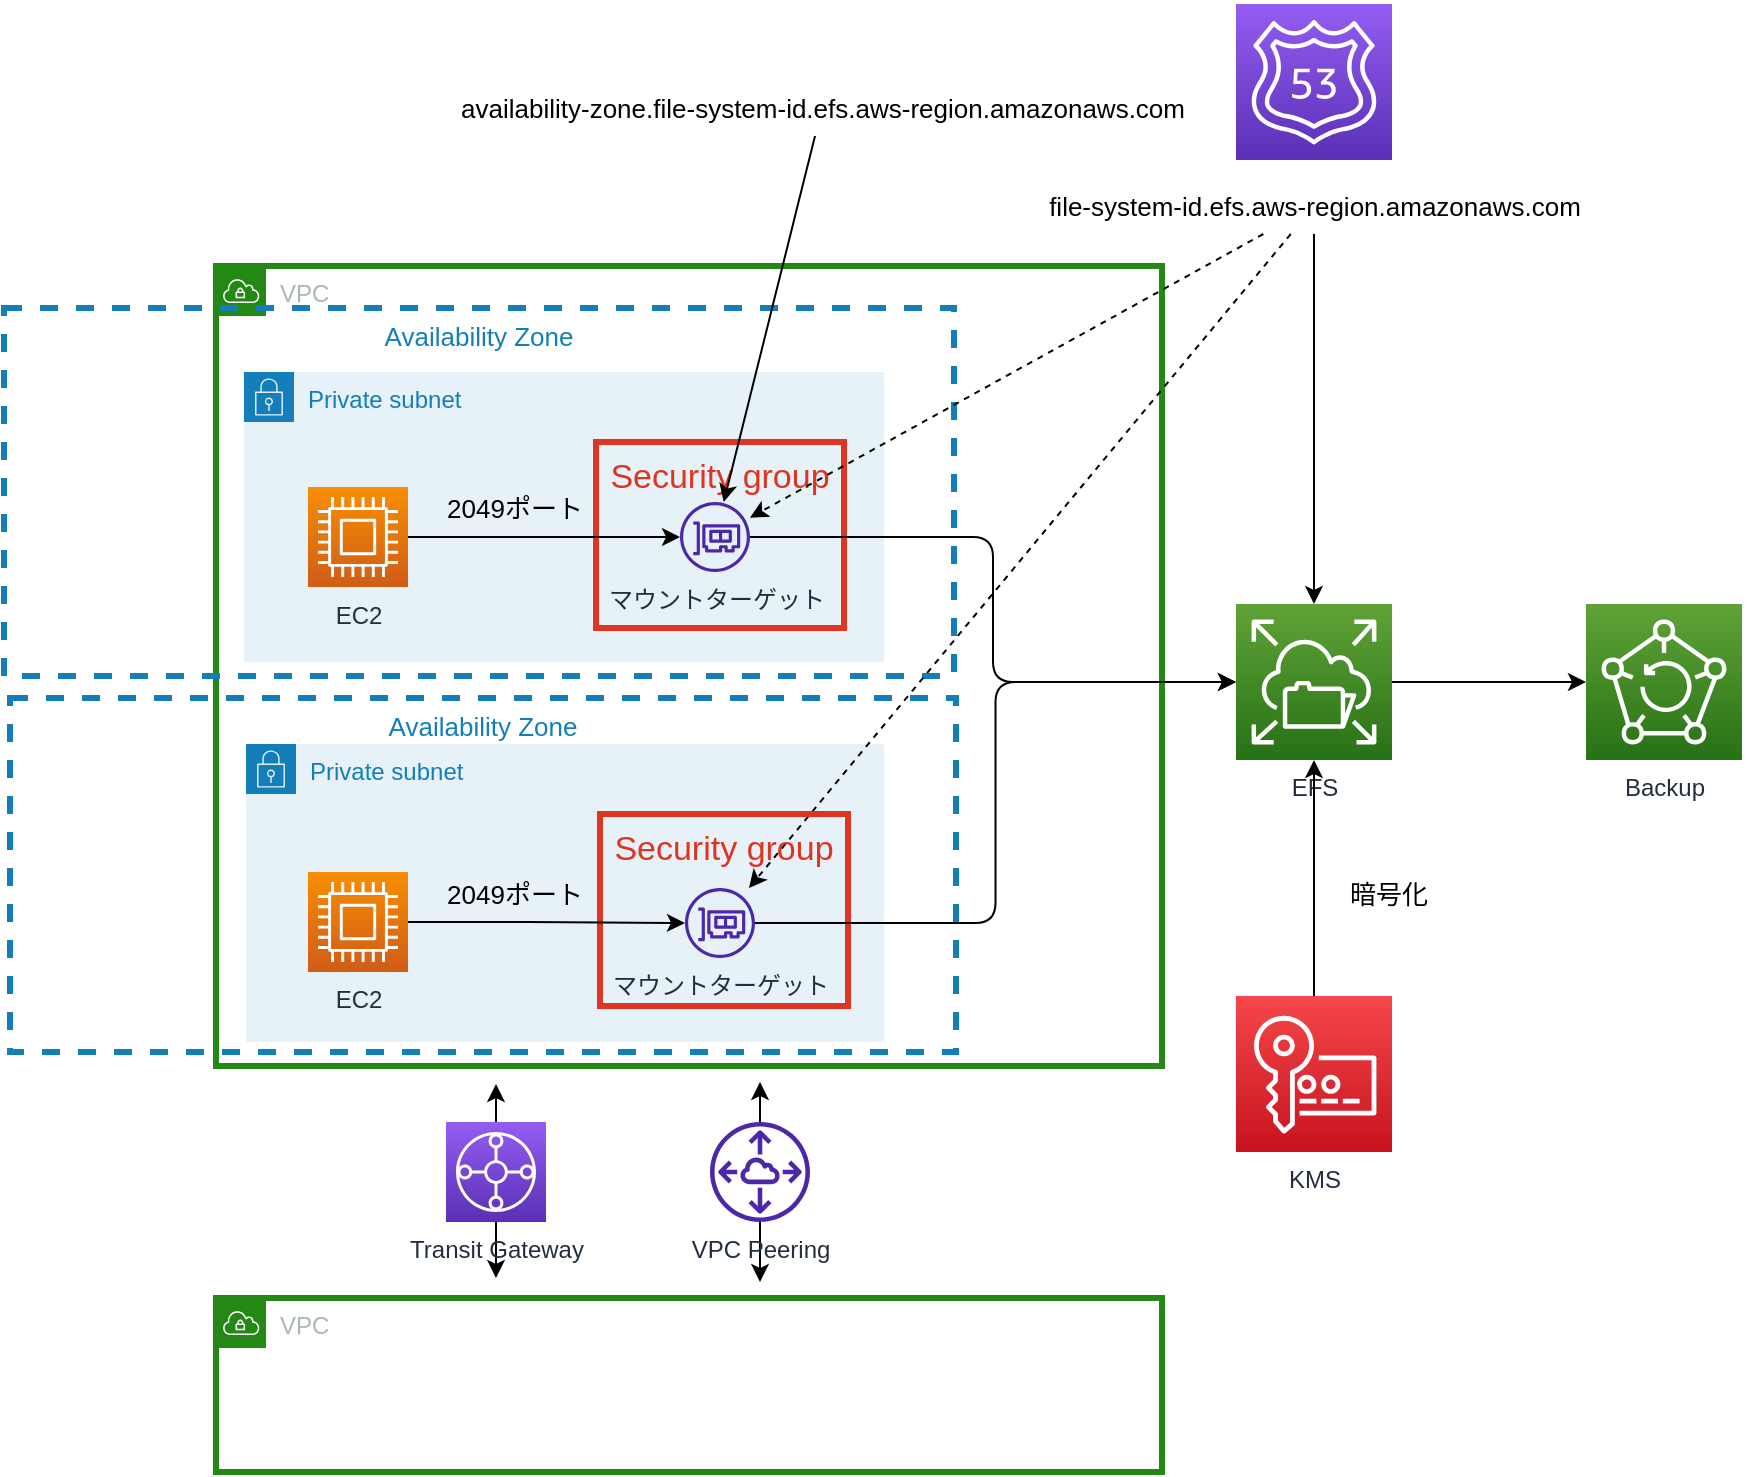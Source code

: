 <mxfile>
    <diagram id="dLi9v361yu8v_5P07Nyz" name="Page-2">
        <mxGraphModel dx="846" dy="779" grid="0" gridSize="10" guides="1" tooltips="1" connect="1" arrows="1" fold="1" page="1" pageScale="1" pageWidth="1169" pageHeight="827" background="#ffffff" math="0" shadow="0">
            <root>
                <mxCell id="0"/>
                <mxCell id="1" parent="0"/>
                <mxCell id="3YBmxyfWrJCrop1OtzRI-1" value="VPC" style="points=[[0,0],[0.25,0],[0.5,0],[0.75,0],[1,0],[1,0.25],[1,0.5],[1,0.75],[1,1],[0.75,1],[0.5,1],[0.25,1],[0,1],[0,0.75],[0,0.5],[0,0.25]];outlineConnect=0;gradientColor=none;html=1;whiteSpace=wrap;fontSize=12;fontStyle=0;container=0;pointerEvents=0;collapsible=0;recursiveResize=0;shape=mxgraph.aws4.group;grIcon=mxgraph.aws4.group_vpc;strokeColor=#248814;fillColor=none;verticalAlign=top;align=left;spacingLeft=30;fontColor=#AAB7B8;dashed=0;strokeWidth=3;" vertex="1" parent="1">
                    <mxGeometry x="273" y="191" width="473" height="400" as="geometry"/>
                </mxCell>
                <mxCell id="wZymyNCZh6rcnGvRi5B4-2" style="edgeStyle=orthogonalEdgeStyle;html=1;strokeColor=#000000;strokeWidth=1;fontSize=13;fontColor=#000000;" edge="1" parent="1" source="3YBmxyfWrJCrop1OtzRI-4" target="wZymyNCZh6rcnGvRi5B4-1">
                    <mxGeometry relative="1" as="geometry"/>
                </mxCell>
                <mxCell id="3YBmxyfWrJCrop1OtzRI-4" value="EFS" style="sketch=0;points=[[0,0,0],[0.25,0,0],[0.5,0,0],[0.75,0,0],[1,0,0],[0,1,0],[0.25,1,0],[0.5,1,0],[0.75,1,0],[1,1,0],[0,0.25,0],[0,0.5,0],[0,0.75,0],[1,0.25,0],[1,0.5,0],[1,0.75,0]];outlineConnect=0;fontColor=#232F3E;gradientColor=#60A337;gradientDirection=north;fillColor=#277116;strokeColor=#ffffff;dashed=0;verticalLabelPosition=bottom;verticalAlign=top;align=center;html=1;fontSize=12;fontStyle=0;aspect=fixed;shape=mxgraph.aws4.resourceIcon;resIcon=mxgraph.aws4.elastic_file_system;strokeWidth=3;" vertex="1" parent="1">
                    <mxGeometry x="783" y="360" width="78" height="78" as="geometry"/>
                </mxCell>
                <mxCell id="3YBmxyfWrJCrop1OtzRI-17" value="Availability Zone" style="fillColor=none;strokeColor=#147EBA;dashed=1;verticalAlign=top;fontStyle=0;fontColor=#147EBA;strokeWidth=3;fontSize=13;" vertex="1" parent="1">
                    <mxGeometry x="167" y="212" width="475" height="184" as="geometry"/>
                </mxCell>
                <mxCell id="3YBmxyfWrJCrop1OtzRI-2" value="Private subnet" style="points=[[0,0],[0.25,0],[0.5,0],[0.75,0],[1,0],[1,0.25],[1,0.5],[1,0.75],[1,1],[0.75,1],[0.5,1],[0.25,1],[0,1],[0,0.75],[0,0.5],[0,0.25]];outlineConnect=0;gradientColor=none;html=1;whiteSpace=wrap;fontSize=12;fontStyle=0;container=1;pointerEvents=0;collapsible=0;recursiveResize=0;shape=mxgraph.aws4.group;grIcon=mxgraph.aws4.group_security_group;grStroke=0;strokeColor=#147EBA;fillColor=#E6F2F8;verticalAlign=top;align=left;spacingLeft=30;fontColor=#147EBA;dashed=0;strokeWidth=3;" vertex="1" parent="1">
                    <mxGeometry x="287" y="244" width="320" height="145" as="geometry"/>
                </mxCell>
                <mxCell id="3YBmxyfWrJCrop1OtzRI-6" value="Security group" style="fillColor=none;strokeColor=#DD3522;verticalAlign=top;fontStyle=0;fontColor=#DD3522;strokeWidth=3;fontSize=17;" vertex="1" parent="3YBmxyfWrJCrop1OtzRI-2">
                    <mxGeometry x="176" y="35" width="124" height="93" as="geometry"/>
                </mxCell>
                <mxCell id="3YBmxyfWrJCrop1OtzRI-8" value="マウントターゲット" style="sketch=0;outlineConnect=0;fontColor=#232F3E;gradientColor=none;fillColor=#4D27AA;strokeColor=none;dashed=0;verticalLabelPosition=bottom;verticalAlign=top;align=center;html=1;fontSize=12;fontStyle=0;aspect=fixed;pointerEvents=1;shape=mxgraph.aws4.elastic_network_interface;strokeWidth=3;" vertex="1" parent="3YBmxyfWrJCrop1OtzRI-2">
                    <mxGeometry x="218" y="65" width="35" height="35" as="geometry"/>
                </mxCell>
                <mxCell id="3YBmxyfWrJCrop1OtzRI-12" style="edgeStyle=orthogonalEdgeStyle;html=1;strokeColor=#000000;strokeWidth=1;fontSize=17;fontColor=#000000;" edge="1" parent="3YBmxyfWrJCrop1OtzRI-2" source="3YBmxyfWrJCrop1OtzRI-11" target="3YBmxyfWrJCrop1OtzRI-8">
                    <mxGeometry relative="1" as="geometry"/>
                </mxCell>
                <mxCell id="3YBmxyfWrJCrop1OtzRI-11" value="EC2" style="sketch=0;points=[[0,0,0],[0.25,0,0],[0.5,0,0],[0.75,0,0],[1,0,0],[0,1,0],[0.25,1,0],[0.5,1,0],[0.75,1,0],[1,1,0],[0,0.25,0],[0,0.5,0],[0,0.75,0],[1,0.25,0],[1,0.5,0],[1,0.75,0]];outlineConnect=0;fontColor=#232F3E;gradientColor=#F78E04;gradientDirection=north;fillColor=#D05C17;strokeColor=#ffffff;dashed=0;verticalLabelPosition=bottom;verticalAlign=top;align=center;html=1;fontSize=12;fontStyle=0;aspect=fixed;shape=mxgraph.aws4.resourceIcon;resIcon=mxgraph.aws4.compute;strokeWidth=3;" vertex="1" parent="3YBmxyfWrJCrop1OtzRI-2">
                    <mxGeometry x="32" y="57.5" width="50" height="50" as="geometry"/>
                </mxCell>
                <mxCell id="3YBmxyfWrJCrop1OtzRI-16" value="2049ポート" style="text;html=1;align=center;verticalAlign=middle;resizable=0;points=[];autosize=1;strokeColor=none;fillColor=none;fontSize=13;fontColor=#000000;" vertex="1" parent="3YBmxyfWrJCrop1OtzRI-2">
                    <mxGeometry x="92" y="54" width="86" height="28" as="geometry"/>
                </mxCell>
                <mxCell id="3YBmxyfWrJCrop1OtzRI-3" value="Private subnet" style="points=[[0,0],[0.25,0],[0.5,0],[0.75,0],[1,0],[1,0.25],[1,0.5],[1,0.75],[1,1],[0.75,1],[0.5,1],[0.25,1],[0,1],[0,0.75],[0,0.5],[0,0.25]];outlineConnect=0;gradientColor=none;html=1;whiteSpace=wrap;fontSize=12;fontStyle=0;container=1;pointerEvents=0;collapsible=0;recursiveResize=0;shape=mxgraph.aws4.group;grIcon=mxgraph.aws4.group_security_group;grStroke=0;strokeColor=#147EBA;fillColor=#E6F2F8;verticalAlign=top;align=left;spacingLeft=30;fontColor=#147EBA;dashed=0;strokeWidth=3;" vertex="1" parent="1">
                    <mxGeometry x="288" y="430" width="319" height="149" as="geometry"/>
                </mxCell>
                <mxCell id="3YBmxyfWrJCrop1OtzRI-18" value="Availability Zone" style="fillColor=none;strokeColor=#147EBA;dashed=1;verticalAlign=top;fontStyle=0;fontColor=#147EBA;strokeWidth=3;fontSize=13;" vertex="1" parent="1">
                    <mxGeometry x="170" y="407" width="473" height="177" as="geometry"/>
                </mxCell>
                <mxCell id="wZymyNCZh6rcnGvRi5B4-1" value="Backup" style="sketch=0;points=[[0,0,0],[0.25,0,0],[0.5,0,0],[0.75,0,0],[1,0,0],[0,1,0],[0.25,1,0],[0.5,1,0],[0.75,1,0],[1,1,0],[0,0.25,0],[0,0.5,0],[0,0.75,0],[1,0.25,0],[1,0.5,0],[1,0.75,0]];outlineConnect=0;fontColor=#232F3E;gradientColor=#60A337;gradientDirection=north;fillColor=#277116;strokeColor=#ffffff;dashed=0;verticalLabelPosition=bottom;verticalAlign=top;align=center;html=1;fontSize=12;fontStyle=0;aspect=fixed;shape=mxgraph.aws4.resourceIcon;resIcon=mxgraph.aws4.backup;strokeWidth=3;" vertex="1" parent="1">
                    <mxGeometry x="958" y="360" width="78" height="78" as="geometry"/>
                </mxCell>
                <mxCell id="wZymyNCZh6rcnGvRi5B4-4" style="edgeStyle=orthogonalEdgeStyle;html=1;strokeColor=#000000;strokeWidth=1;fontSize=13;fontColor=#000000;" edge="1" parent="1" source="wZymyNCZh6rcnGvRi5B4-3" target="3YBmxyfWrJCrop1OtzRI-4">
                    <mxGeometry relative="1" as="geometry"/>
                </mxCell>
                <mxCell id="wZymyNCZh6rcnGvRi5B4-3" value="KMS" style="sketch=0;points=[[0,0,0],[0.25,0,0],[0.5,0,0],[0.75,0,0],[1,0,0],[0,1,0],[0.25,1,0],[0.5,1,0],[0.75,1,0],[1,1,0],[0,0.25,0],[0,0.5,0],[0,0.75,0],[1,0.25,0],[1,0.5,0],[1,0.75,0]];outlineConnect=0;fontColor=#232F3E;gradientColor=#F54749;gradientDirection=north;fillColor=#C7131F;strokeColor=#ffffff;dashed=0;verticalLabelPosition=bottom;verticalAlign=top;align=center;html=1;fontSize=12;fontStyle=0;aspect=fixed;shape=mxgraph.aws4.resourceIcon;resIcon=mxgraph.aws4.key_management_service;strokeWidth=3;" vertex="1" parent="1">
                    <mxGeometry x="783" y="556" width="78" height="78" as="geometry"/>
                </mxCell>
                <mxCell id="wZymyNCZh6rcnGvRi5B4-8" style="edgeStyle=orthogonalEdgeStyle;html=1;strokeColor=#000000;strokeWidth=1;fontSize=13;fontColor=#000000;" edge="1" parent="1" source="wZymyNCZh6rcnGvRi5B4-6" target="3YBmxyfWrJCrop1OtzRI-4">
                    <mxGeometry relative="1" as="geometry"/>
                </mxCell>
                <mxCell id="wZymyNCZh6rcnGvRi5B4-9" style="html=1;strokeColor=#000000;strokeWidth=1;fontSize=13;fontColor=#000000;dashed=1;" edge="1" parent="1" source="wZymyNCZh6rcnGvRi5B4-6" target="3YBmxyfWrJCrop1OtzRI-8">
                    <mxGeometry relative="1" as="geometry"/>
                </mxCell>
                <mxCell id="wZymyNCZh6rcnGvRi5B4-10" style="html=1;dashed=1;strokeColor=#000000;strokeWidth=1;fontSize=13;fontColor=#000000;" edge="1" parent="1" source="wZymyNCZh6rcnGvRi5B4-6" target="wZymyNCZh6rcnGvRi5B4-12">
                    <mxGeometry relative="1" as="geometry"/>
                </mxCell>
                <mxCell id="wZymyNCZh6rcnGvRi5B4-6" value="file-system-id.efs.aws-region.amazonaws.com" style="text;html=1;align=center;verticalAlign=middle;resizable=0;points=[];autosize=1;strokeColor=none;fillColor=none;fontSize=13;fontColor=#000000;" vertex="1" parent="1">
                    <mxGeometry x="680" y="147" width="284" height="28" as="geometry"/>
                </mxCell>
                <mxCell id="wZymyNCZh6rcnGvRi5B4-7" value="" style="sketch=0;points=[[0,0,0],[0.25,0,0],[0.5,0,0],[0.75,0,0],[1,0,0],[0,1,0],[0.25,1,0],[0.5,1,0],[0.75,1,0],[1,1,0],[0,0.25,0],[0,0.5,0],[0,0.75,0],[1,0.25,0],[1,0.5,0],[1,0.75,0]];outlineConnect=0;fontColor=#232F3E;gradientColor=#945DF2;gradientDirection=north;fillColor=#5A30B5;strokeColor=#ffffff;dashed=0;verticalLabelPosition=bottom;verticalAlign=top;align=center;html=1;fontSize=12;fontStyle=0;aspect=fixed;shape=mxgraph.aws4.resourceIcon;resIcon=mxgraph.aws4.route_53;strokeWidth=3;" vertex="1" parent="1">
                    <mxGeometry x="783" y="60" width="78" height="78" as="geometry"/>
                </mxCell>
                <mxCell id="wZymyNCZh6rcnGvRi5B4-11" value="Security group" style="fillColor=none;strokeColor=#DD3522;verticalAlign=top;fontStyle=0;fontColor=#DD3522;strokeWidth=3;fontSize=17;" vertex="1" parent="1">
                    <mxGeometry x="465" y="465" width="124" height="96" as="geometry"/>
                </mxCell>
                <mxCell id="wZymyNCZh6rcnGvRi5B4-19" style="edgeStyle=orthogonalEdgeStyle;html=1;entryX=0;entryY=0.5;entryDx=0;entryDy=0;entryPerimeter=0;strokeColor=#000000;strokeWidth=1;fontSize=13;fontColor=#000000;" edge="1" parent="1" source="wZymyNCZh6rcnGvRi5B4-12" target="3YBmxyfWrJCrop1OtzRI-4">
                    <mxGeometry relative="1" as="geometry"/>
                </mxCell>
                <mxCell id="wZymyNCZh6rcnGvRi5B4-12" value="マウントターゲット" style="sketch=0;outlineConnect=0;fontColor=#232F3E;gradientColor=none;fillColor=#4D27AA;strokeColor=none;dashed=0;verticalLabelPosition=bottom;verticalAlign=top;align=center;html=1;fontSize=12;fontStyle=0;aspect=fixed;pointerEvents=1;shape=mxgraph.aws4.elastic_network_interface;strokeWidth=3;" vertex="1" parent="1">
                    <mxGeometry x="507.5" y="502" width="35" height="35" as="geometry"/>
                </mxCell>
                <mxCell id="wZymyNCZh6rcnGvRi5B4-13" style="edgeStyle=orthogonalEdgeStyle;html=1;strokeColor=#000000;strokeWidth=1;fontSize=17;fontColor=#000000;" edge="1" parent="1" source="wZymyNCZh6rcnGvRi5B4-14" target="wZymyNCZh6rcnGvRi5B4-12">
                    <mxGeometry relative="1" as="geometry">
                        <mxPoint x="509.5" y="519.5" as="targetPoint"/>
                    </mxGeometry>
                </mxCell>
                <mxCell id="wZymyNCZh6rcnGvRi5B4-14" value="EC2" style="sketch=0;points=[[0,0,0],[0.25,0,0],[0.5,0,0],[0.75,0,0],[1,0,0],[0,1,0],[0.25,1,0],[0.5,1,0],[0.75,1,0],[1,1,0],[0,0.25,0],[0,0.5,0],[0,0.75,0],[1,0.25,0],[1,0.5,0],[1,0.75,0]];outlineConnect=0;fontColor=#232F3E;gradientColor=#F78E04;gradientDirection=north;fillColor=#D05C17;strokeColor=#ffffff;dashed=0;verticalLabelPosition=bottom;verticalAlign=top;align=center;html=1;fontSize=12;fontStyle=0;aspect=fixed;shape=mxgraph.aws4.resourceIcon;resIcon=mxgraph.aws4.compute;strokeWidth=3;" vertex="1" parent="1">
                    <mxGeometry x="319" y="494" width="50" height="50" as="geometry"/>
                </mxCell>
                <mxCell id="wZymyNCZh6rcnGvRi5B4-15" value="2049ポート" style="text;html=1;align=center;verticalAlign=middle;resizable=0;points=[];autosize=1;strokeColor=none;fillColor=none;fontSize=13;fontColor=#000000;" vertex="1" parent="1">
                    <mxGeometry x="379" y="490.5" width="86" height="28" as="geometry"/>
                </mxCell>
                <mxCell id="wZymyNCZh6rcnGvRi5B4-17" style="html=1;strokeColor=#000000;strokeWidth=1;fontSize=13;fontColor=#000000;" edge="1" parent="1" source="wZymyNCZh6rcnGvRi5B4-16" target="3YBmxyfWrJCrop1OtzRI-8">
                    <mxGeometry relative="1" as="geometry"/>
                </mxCell>
                <mxCell id="wZymyNCZh6rcnGvRi5B4-16" value="availability-zone.file-system-id.efs.aws-region.amazonaws.com" style="text;html=1;align=center;verticalAlign=middle;resizable=0;points=[];autosize=1;strokeColor=none;fillColor=none;fontSize=13;fontColor=#000000;" vertex="1" parent="1">
                    <mxGeometry x="386" y="98" width="380" height="28" as="geometry"/>
                </mxCell>
                <mxCell id="wZymyNCZh6rcnGvRi5B4-18" style="edgeStyle=orthogonalEdgeStyle;html=1;entryX=0;entryY=0.5;entryDx=0;entryDy=0;entryPerimeter=0;strokeColor=#000000;strokeWidth=1;fontSize=13;fontColor=#000000;" edge="1" parent="1" source="3YBmxyfWrJCrop1OtzRI-8" target="3YBmxyfWrJCrop1OtzRI-4">
                    <mxGeometry relative="1" as="geometry"/>
                </mxCell>
                <mxCell id="wZymyNCZh6rcnGvRi5B4-20" value="暗号化" style="text;html=1;align=center;verticalAlign=middle;resizable=0;points=[];autosize=1;strokeColor=none;fillColor=none;fontSize=13;fontColor=#000000;" vertex="1" parent="1">
                    <mxGeometry x="830" y="490.5" width="57" height="28" as="geometry"/>
                </mxCell>
                <mxCell id="wZymyNCZh6rcnGvRi5B4-21" value="VPC" style="points=[[0,0],[0.25,0],[0.5,0],[0.75,0],[1,0],[1,0.25],[1,0.5],[1,0.75],[1,1],[0.75,1],[0.5,1],[0.25,1],[0,1],[0,0.75],[0,0.5],[0,0.25]];outlineConnect=0;gradientColor=none;html=1;whiteSpace=wrap;fontSize=12;fontStyle=0;container=0;pointerEvents=0;collapsible=0;recursiveResize=0;shape=mxgraph.aws4.group;grIcon=mxgraph.aws4.group_vpc;strokeColor=#248814;fillColor=none;verticalAlign=top;align=left;spacingLeft=30;fontColor=#AAB7B8;dashed=0;strokeWidth=3;" vertex="1" parent="1">
                    <mxGeometry x="273" y="707" width="473" height="87" as="geometry"/>
                </mxCell>
                <mxCell id="wZymyNCZh6rcnGvRi5B4-24" style="edgeStyle=none;html=1;strokeColor=#000000;strokeWidth=1;fontSize=13;fontColor=#000000;" edge="1" parent="1" source="wZymyNCZh6rcnGvRi5B4-22">
                    <mxGeometry relative="1" as="geometry">
                        <mxPoint x="413" y="600" as="targetPoint"/>
                    </mxGeometry>
                </mxCell>
                <mxCell id="wZymyNCZh6rcnGvRi5B4-28" style="edgeStyle=none;html=1;strokeColor=#000000;strokeWidth=1;fontSize=13;fontColor=#000000;" edge="1" parent="1" source="wZymyNCZh6rcnGvRi5B4-22">
                    <mxGeometry relative="1" as="geometry">
                        <mxPoint x="413" y="697" as="targetPoint"/>
                    </mxGeometry>
                </mxCell>
                <mxCell id="wZymyNCZh6rcnGvRi5B4-22" value="Transit Gateway" style="sketch=0;points=[[0,0,0],[0.25,0,0],[0.5,0,0],[0.75,0,0],[1,0,0],[0,1,0],[0.25,1,0],[0.5,1,0],[0.75,1,0],[1,1,0],[0,0.25,0],[0,0.5,0],[0,0.75,0],[1,0.25,0],[1,0.5,0],[1,0.75,0]];outlineConnect=0;fontColor=#232F3E;gradientColor=#945DF2;gradientDirection=north;fillColor=#5A30B5;strokeColor=#ffffff;dashed=0;verticalLabelPosition=bottom;verticalAlign=top;align=center;html=1;fontSize=12;fontStyle=0;aspect=fixed;shape=mxgraph.aws4.resourceIcon;resIcon=mxgraph.aws4.transit_gateway;strokeWidth=3;" vertex="1" parent="1">
                    <mxGeometry x="388" y="619" width="50" height="50" as="geometry"/>
                </mxCell>
                <mxCell id="wZymyNCZh6rcnGvRi5B4-25" style="edgeStyle=none;html=1;strokeColor=#000000;strokeWidth=1;fontSize=13;fontColor=#000000;" edge="1" parent="1" source="wZymyNCZh6rcnGvRi5B4-23">
                    <mxGeometry relative="1" as="geometry">
                        <mxPoint x="545" y="599" as="targetPoint"/>
                    </mxGeometry>
                </mxCell>
                <mxCell id="wZymyNCZh6rcnGvRi5B4-27" style="edgeStyle=none;html=1;strokeColor=#000000;strokeWidth=1;fontSize=13;fontColor=#000000;" edge="1" parent="1" source="wZymyNCZh6rcnGvRi5B4-23">
                    <mxGeometry relative="1" as="geometry">
                        <mxPoint x="545" y="699" as="targetPoint"/>
                    </mxGeometry>
                </mxCell>
                <mxCell id="wZymyNCZh6rcnGvRi5B4-23" value="VPC Peering" style="sketch=0;outlineConnect=0;fontColor=#232F3E;gradientColor=none;fillColor=#4D27AA;strokeColor=none;dashed=0;verticalLabelPosition=bottom;verticalAlign=top;align=center;html=1;fontSize=12;fontStyle=0;aspect=fixed;pointerEvents=1;shape=mxgraph.aws4.peering;strokeWidth=3;" vertex="1" parent="1">
                    <mxGeometry x="520" y="619" width="50" height="50" as="geometry"/>
                </mxCell>
            </root>
        </mxGraphModel>
    </diagram>
    <diagram id="QbmbL_SiWcH4aurQE3LG" name="lifecycle">
        <mxGraphModel dx="995" dy="916" grid="0" gridSize="10" guides="1" tooltips="1" connect="1" arrows="1" fold="1" page="1" pageScale="1" pageWidth="1169" pageHeight="827" background="#ffffff" math="0" shadow="0">
            <root>
                <mxCell id="0"/>
                <mxCell id="1" parent="0"/>
                <mxCell id="6" style="edgeStyle=orthogonalEdgeStyle;html=1;entryX=0.5;entryY=0;entryDx=0;entryDy=0;fontSize=12;fontColor=#000000;strokeColor=#B266FF;exitX=1;exitY=0.5;exitDx=0;exitDy=0;fillColor=#6a00ff;strokeWidth=3;" edge="1" parent="1" source="2" target="5">
                    <mxGeometry relative="1" as="geometry"/>
                </mxCell>
                <mxCell id="2" value="Standard" style="fillColor=none;strokeColor=#B266FF;dashed=0;verticalAlign=middle;fontStyle=0;fontColor=#000000;fontSize=17;strokeWidth=3;" vertex="1" parent="1">
                    <mxGeometry x="145" y="131" width="180" height="65" as="geometry"/>
                </mxCell>
                <mxCell id="10" style="edgeStyle=orthogonalEdgeStyle;html=1;entryX=0.25;entryY=1;entryDx=0;entryDy=0;strokeColor=#BD7000;strokeWidth=3;fontSize=12;fontColor=#000000;fillColor=#f0a30a;dashed=1;" edge="1" parent="1" source="3" target="2">
                    <mxGeometry relative="1" as="geometry"/>
                </mxCell>
                <mxCell id="3" value="Archive" style="fillColor=none;strokeColor=#BD7000;dashed=0;verticalAlign=middle;fontStyle=0;fontColor=#000000;fontSize=17;strokeWidth=3;" vertex="1" parent="1">
                    <mxGeometry x="529" y="317" width="180" height="65" as="geometry"/>
                </mxCell>
                <mxCell id="5" value="Infrequent Access(IA)" style="fillColor=none;strokeColor=#001DBC;dashed=0;verticalAlign=middle;fontStyle=0;fontColor=#000000;fontSize=17;strokeWidth=3;" vertex="1" parent="1">
                    <mxGeometry x="299" y="225" width="180" height="65" as="geometry"/>
                </mxCell>
                <mxCell id="7" style="edgeStyle=orthogonalEdgeStyle;html=1;entryX=0.811;entryY=-0.046;entryDx=0;entryDy=0;fontSize=12;fontColor=#000000;strokeColor=#B266FF;exitX=1;exitY=0.5;exitDx=0;exitDy=0;fillColor=#6a00ff;strokeWidth=3;entryPerimeter=0;" edge="1" parent="1" source="2" target="3">
                    <mxGeometry relative="1" as="geometry">
                        <mxPoint x="335" y="173.5" as="sourcePoint"/>
                        <mxPoint x="399" y="235" as="targetPoint"/>
                    </mxGeometry>
                </mxCell>
                <mxCell id="8" style="edgeStyle=orthogonalEdgeStyle;html=1;fontSize=12;fontColor=#000000;strokeColor=#001DBC;exitX=1;exitY=0.5;exitDx=0;exitDy=0;fillColor=#0050ef;strokeWidth=3;" edge="1" parent="1" source="5" target="3">
                    <mxGeometry relative="1" as="geometry">
                        <mxPoint x="335" y="173.5" as="sourcePoint"/>
                        <mxPoint x="399" y="235" as="targetPoint"/>
                    </mxGeometry>
                </mxCell>
                <mxCell id="9" style="edgeStyle=orthogonalEdgeStyle;html=1;fontSize=12;fontColor=#000000;strokeColor=#001DBC;exitX=0;exitY=0.5;exitDx=0;exitDy=0;fillColor=#0050ef;strokeWidth=3;entryX=0.5;entryY=1;entryDx=0;entryDy=0;dashed=1;" edge="1" parent="1" source="5" target="2">
                    <mxGeometry relative="1" as="geometry">
                        <mxPoint x="489" y="267.5" as="sourcePoint"/>
                        <mxPoint x="549" y="327" as="targetPoint"/>
                    </mxGeometry>
                </mxCell>
                <mxCell id="11" value="Default 30 Days" style="text;html=1;align=center;verticalAlign=middle;resizable=0;points=[];autosize=1;strokeColor=none;fillColor=none;fontSize=17;fontColor=#000000;" vertex="1" parent="1">
                    <mxGeometry x="394" y="176" width="139" height="32" as="geometry"/>
                </mxCell>
                <mxCell id="12" value="Default 90 Days" style="text;html=1;align=center;verticalAlign=middle;resizable=0;points=[];autosize=1;strokeColor=none;fillColor=none;fontSize=17;fontColor=#000000;" vertex="1" parent="1">
                    <mxGeometry x="533" y="217" width="139" height="32" as="geometry"/>
                </mxCell>
            </root>
        </mxGraphModel>
    </diagram>
    <diagram name="Copy of Page-2" id="uykZzDiW8_bZ6SpeOXKz">
        <mxGraphModel dx="846" dy="779" grid="0" gridSize="10" guides="1" tooltips="1" connect="1" arrows="1" fold="1" page="1" pageScale="1" pageWidth="1169" pageHeight="827" background="#ffffff" math="0" shadow="0">
            <root>
                <mxCell id="IKhD2_iMXHgRaTMyU-y5-0"/>
                <mxCell id="IKhD2_iMXHgRaTMyU-y5-1" parent="IKhD2_iMXHgRaTMyU-y5-0"/>
                <mxCell id="IKhD2_iMXHgRaTMyU-y5-2" value="VPC" style="points=[[0,0],[0.25,0],[0.5,0],[0.75,0],[1,0],[1,0.25],[1,0.5],[1,0.75],[1,1],[0.75,1],[0.5,1],[0.25,1],[0,1],[0,0.75],[0,0.5],[0,0.25]];outlineConnect=0;gradientColor=none;html=1;whiteSpace=wrap;fontSize=12;fontStyle=0;container=0;pointerEvents=0;collapsible=0;recursiveResize=0;shape=mxgraph.aws4.group;grIcon=mxgraph.aws4.group_vpc;strokeColor=#248814;fillColor=none;verticalAlign=top;align=left;spacingLeft=30;fontColor=#AAB7B8;dashed=0;strokeWidth=3;" vertex="1" parent="IKhD2_iMXHgRaTMyU-y5-1">
                    <mxGeometry x="273" y="35" width="473" height="400" as="geometry"/>
                </mxCell>
                <mxCell id="IKhD2_iMXHgRaTMyU-y5-5" value="EFS" style="sketch=0;points=[[0,0,0],[0.25,0,0],[0.5,0,0],[0.75,0,0],[1,0,0],[0,1,0],[0.25,1,0],[0.5,1,0],[0.75,1,0],[1,1,0],[0,0.25,0],[0,0.5,0],[0,0.75,0],[1,0.25,0],[1,0.5,0],[1,0.75,0]];outlineConnect=0;fontColor=#232F3E;gradientColor=#60A337;gradientDirection=north;fillColor=#277116;strokeColor=#ffffff;dashed=0;verticalLabelPosition=bottom;verticalAlign=top;align=center;html=1;fontSize=12;fontStyle=0;aspect=fixed;shape=mxgraph.aws4.resourceIcon;resIcon=mxgraph.aws4.elastic_file_system;strokeWidth=3;" vertex="1" parent="IKhD2_iMXHgRaTMyU-y5-1">
                    <mxGeometry x="783" y="204" width="78" height="78" as="geometry"/>
                </mxCell>
                <mxCell id="IKhD2_iMXHgRaTMyU-y5-6" value="Availability Zone" style="fillColor=none;strokeColor=#147EBA;dashed=1;verticalAlign=top;fontStyle=0;fontColor=#147EBA;strokeWidth=3;fontSize=13;" vertex="1" parent="IKhD2_iMXHgRaTMyU-y5-1">
                    <mxGeometry x="167" y="56" width="475" height="184" as="geometry"/>
                </mxCell>
                <mxCell id="IKhD2_iMXHgRaTMyU-y5-7" value="Private subnet" style="points=[[0,0],[0.25,0],[0.5,0],[0.75,0],[1,0],[1,0.25],[1,0.5],[1,0.75],[1,1],[0.75,1],[0.5,1],[0.25,1],[0,1],[0,0.75],[0,0.5],[0,0.25]];outlineConnect=0;gradientColor=none;html=1;whiteSpace=wrap;fontSize=12;fontStyle=0;container=1;pointerEvents=0;collapsible=0;recursiveResize=0;shape=mxgraph.aws4.group;grIcon=mxgraph.aws4.group_security_group;grStroke=0;strokeColor=#147EBA;fillColor=#E6F2F8;verticalAlign=top;align=left;spacingLeft=30;fontColor=#147EBA;dashed=0;strokeWidth=3;" vertex="1" parent="IKhD2_iMXHgRaTMyU-y5-1">
                    <mxGeometry x="287" y="88" width="320" height="145" as="geometry"/>
                </mxCell>
                <mxCell id="IKhD2_iMXHgRaTMyU-y5-8" value="Security group" style="fillColor=none;strokeColor=#DD3522;verticalAlign=top;fontStyle=0;fontColor=#DD3522;strokeWidth=3;fontSize=17;" vertex="1" parent="IKhD2_iMXHgRaTMyU-y5-7">
                    <mxGeometry x="176" y="35" width="124" height="93" as="geometry"/>
                </mxCell>
                <mxCell id="IKhD2_iMXHgRaTMyU-y5-9" value="マウントターゲット" style="sketch=0;outlineConnect=0;fontColor=#232F3E;gradientColor=none;fillColor=#4D27AA;strokeColor=none;dashed=0;verticalLabelPosition=bottom;verticalAlign=top;align=center;html=1;fontSize=12;fontStyle=0;aspect=fixed;pointerEvents=1;shape=mxgraph.aws4.elastic_network_interface;strokeWidth=3;" vertex="1" parent="IKhD2_iMXHgRaTMyU-y5-7">
                    <mxGeometry x="217" y="65" width="35" height="35" as="geometry"/>
                </mxCell>
                <mxCell id="IKhD2_iMXHgRaTMyU-y5-10" style="edgeStyle=orthogonalEdgeStyle;html=1;strokeColor=#000000;strokeWidth=1;fontSize=17;fontColor=#000000;" edge="1" parent="IKhD2_iMXHgRaTMyU-y5-7" source="IKhD2_iMXHgRaTMyU-y5-11" target="IKhD2_iMXHgRaTMyU-y5-9">
                    <mxGeometry relative="1" as="geometry"/>
                </mxCell>
                <mxCell id="IKhD2_iMXHgRaTMyU-y5-11" value="EC2" style="sketch=0;points=[[0,0,0],[0.25,0,0],[0.5,0,0],[0.75,0,0],[1,0,0],[0,1,0],[0.25,1,0],[0.5,1,0],[0.75,1,0],[1,1,0],[0,0.25,0],[0,0.5,0],[0,0.75,0],[1,0.25,0],[1,0.5,0],[1,0.75,0]];outlineConnect=0;fontColor=#232F3E;gradientColor=#F78E04;gradientDirection=north;fillColor=#D05C17;strokeColor=#ffffff;dashed=0;verticalLabelPosition=bottom;verticalAlign=top;align=center;html=1;fontSize=12;fontStyle=0;aspect=fixed;shape=mxgraph.aws4.resourceIcon;resIcon=mxgraph.aws4.compute;strokeWidth=3;" vertex="1" parent="IKhD2_iMXHgRaTMyU-y5-7">
                    <mxGeometry x="32" y="57.5" width="50" height="50" as="geometry"/>
                </mxCell>
                <mxCell id="IKhD2_iMXHgRaTMyU-y5-12" value="2049ポート" style="text;html=1;align=center;verticalAlign=middle;resizable=0;points=[];autosize=1;strokeColor=none;fillColor=none;fontSize=13;fontColor=#000000;" vertex="1" parent="IKhD2_iMXHgRaTMyU-y5-7">
                    <mxGeometry x="92" y="54" width="86" height="28" as="geometry"/>
                </mxCell>
                <mxCell id="IKhD2_iMXHgRaTMyU-y5-13" value="Private subnet" style="points=[[0,0],[0.25,0],[0.5,0],[0.75,0],[1,0],[1,0.25],[1,0.5],[1,0.75],[1,1],[0.75,1],[0.5,1],[0.25,1],[0,1],[0,0.75],[0,0.5],[0,0.25]];outlineConnect=0;gradientColor=none;html=1;whiteSpace=wrap;fontSize=12;fontStyle=0;container=1;pointerEvents=0;collapsible=0;recursiveResize=0;shape=mxgraph.aws4.group;grIcon=mxgraph.aws4.group_security_group;grStroke=0;strokeColor=#147EBA;fillColor=#E6F2F8;verticalAlign=top;align=left;spacingLeft=30;fontColor=#147EBA;dashed=0;strokeWidth=3;" vertex="1" parent="IKhD2_iMXHgRaTMyU-y5-1">
                    <mxGeometry x="288" y="274" width="319" height="149" as="geometry"/>
                </mxCell>
                <mxCell id="IKhD2_iMXHgRaTMyU-y5-19" value="Availability Zone" style="fillColor=none;strokeColor=#147EBA;dashed=1;verticalAlign=top;fontStyle=0;fontColor=#147EBA;strokeWidth=3;fontSize=13;" vertex="1" parent="IKhD2_iMXHgRaTMyU-y5-1">
                    <mxGeometry x="170" y="251" width="473" height="177" as="geometry"/>
                </mxCell>
                <mxCell id="dPqxewiPKkk5R7imdFKx-2" style="edgeStyle=orthogonalEdgeStyle;html=1;strokeColor=#000000;strokeWidth=1;fontSize=17;fontColor=#000000;" edge="1" parent="IKhD2_iMXHgRaTMyU-y5-1" source="dPqxewiPKkk5R7imdFKx-3" target="IKhD2_iMXHgRaTMyU-y5-9">
                    <mxGeometry relative="1" as="geometry">
                        <mxPoint x="509.5" y="363.5" as="targetPoint"/>
                    </mxGeometry>
                </mxCell>
                <mxCell id="dPqxewiPKkk5R7imdFKx-3" value="EC2" style="sketch=0;points=[[0,0,0],[0.25,0,0],[0.5,0,0],[0.75,0,0],[1,0,0],[0,1,0],[0.25,1,0],[0.5,1,0],[0.75,1,0],[1,1,0],[0,0.25,0],[0,0.5,0],[0,0.75,0],[1,0.25,0],[1,0.5,0],[1,0.75,0]];outlineConnect=0;fontColor=#232F3E;gradientColor=#F78E04;gradientDirection=north;fillColor=#D05C17;strokeColor=#ffffff;dashed=0;verticalLabelPosition=bottom;verticalAlign=top;align=center;html=1;fontSize=12;fontStyle=0;aspect=fixed;shape=mxgraph.aws4.resourceIcon;resIcon=mxgraph.aws4.compute;strokeWidth=3;" vertex="1" parent="IKhD2_iMXHgRaTMyU-y5-1">
                    <mxGeometry x="319" y="338" width="50" height="50" as="geometry"/>
                </mxCell>
                <mxCell id="dPqxewiPKkk5R7imdFKx-4" value="2049ポート" style="text;html=1;align=center;verticalAlign=middle;resizable=0;points=[];autosize=1;strokeColor=none;fillColor=none;fontSize=13;fontColor=#000000;" vertex="1" parent="IKhD2_iMXHgRaTMyU-y5-1">
                    <mxGeometry x="379" y="334.5" width="86" height="28" as="geometry"/>
                </mxCell>
                <mxCell id="IKhD2_iMXHgRaTMyU-y5-3" style="edgeStyle=orthogonalEdgeStyle;html=1;strokeColor=#000000;strokeWidth=1;fontSize=17;fontColor=#000000;" edge="1" parent="IKhD2_iMXHgRaTMyU-y5-1" source="IKhD2_iMXHgRaTMyU-y5-5" target="IKhD2_iMXHgRaTMyU-y5-9">
                    <mxGeometry relative="1" as="geometry">
                        <Array as="points">
                            <mxPoint x="676" y="243"/>
                            <mxPoint x="676" y="171"/>
                        </Array>
                    </mxGeometry>
                </mxCell>
            </root>
        </mxGraphModel>
    </diagram>
</mxfile>